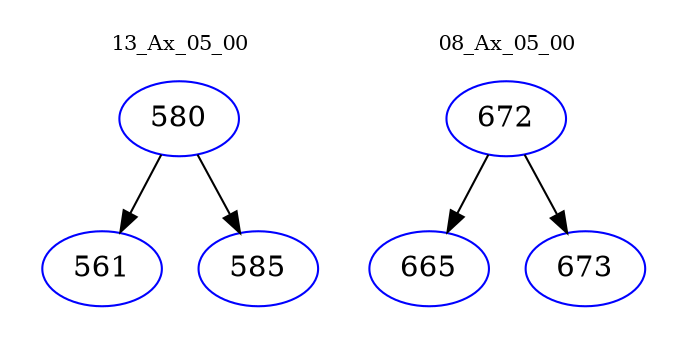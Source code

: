 digraph{
subgraph cluster_0 {
color = white
label = "13_Ax_05_00";
fontsize=10;
T0_580 [label="580", color="blue"]
T0_580 -> T0_561 [color="black"]
T0_561 [label="561", color="blue"]
T0_580 -> T0_585 [color="black"]
T0_585 [label="585", color="blue"]
}
subgraph cluster_1 {
color = white
label = "08_Ax_05_00";
fontsize=10;
T1_672 [label="672", color="blue"]
T1_672 -> T1_665 [color="black"]
T1_665 [label="665", color="blue"]
T1_672 -> T1_673 [color="black"]
T1_673 [label="673", color="blue"]
}
}
